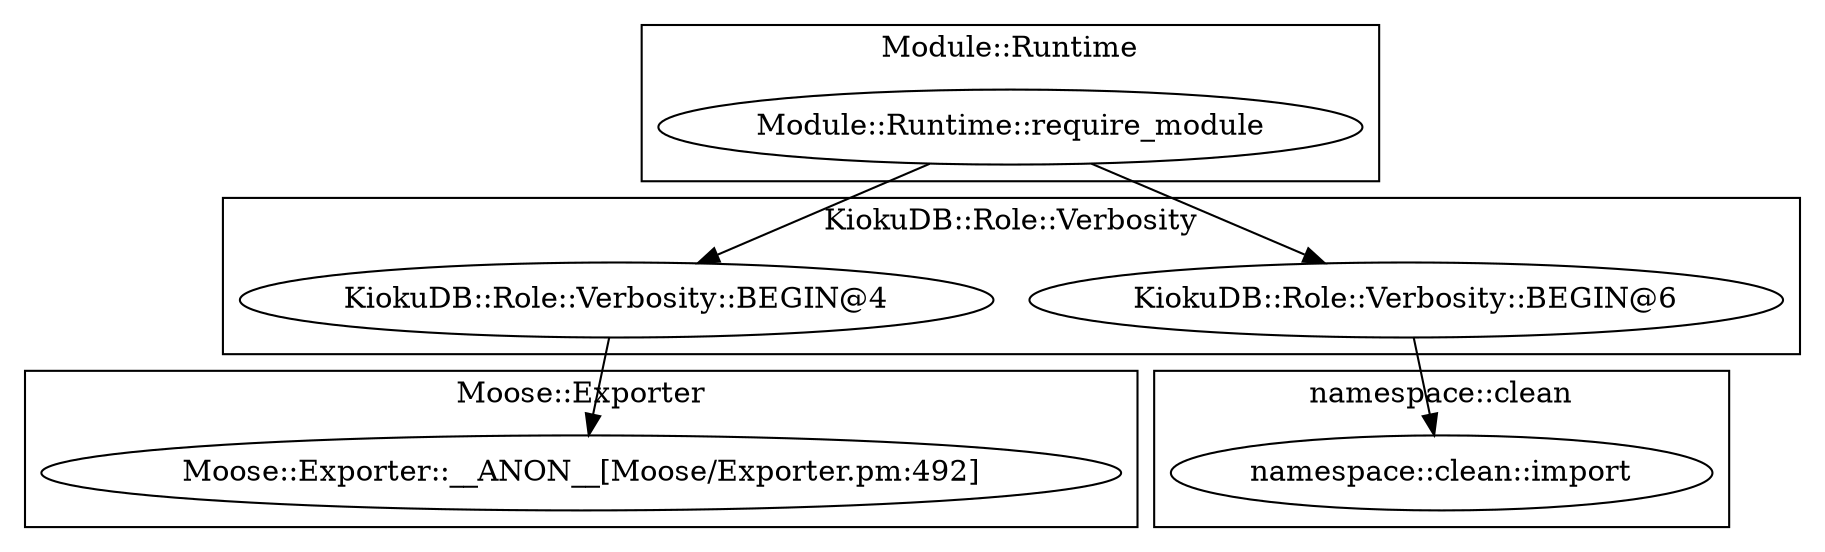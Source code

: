 digraph {
graph [overlap=false]
subgraph cluster_namespace_clean {
	label="namespace::clean";
	"namespace::clean::import";
}
subgraph cluster_Module_Runtime {
	label="Module::Runtime";
	"Module::Runtime::require_module";
}
subgraph cluster_KiokuDB_Role_Verbosity {
	label="KiokuDB::Role::Verbosity";
	"KiokuDB::Role::Verbosity::BEGIN@4";
	"KiokuDB::Role::Verbosity::BEGIN@6";
}
subgraph cluster_Moose_Exporter {
	label="Moose::Exporter";
	"Moose::Exporter::__ANON__[Moose/Exporter.pm:492]";
}
"Module::Runtime::require_module" -> "KiokuDB::Role::Verbosity::BEGIN@6";
"Module::Runtime::require_module" -> "KiokuDB::Role::Verbosity::BEGIN@4";
"KiokuDB::Role::Verbosity::BEGIN@6" -> "namespace::clean::import";
"KiokuDB::Role::Verbosity::BEGIN@4" -> "Moose::Exporter::__ANON__[Moose/Exporter.pm:492]";
}
